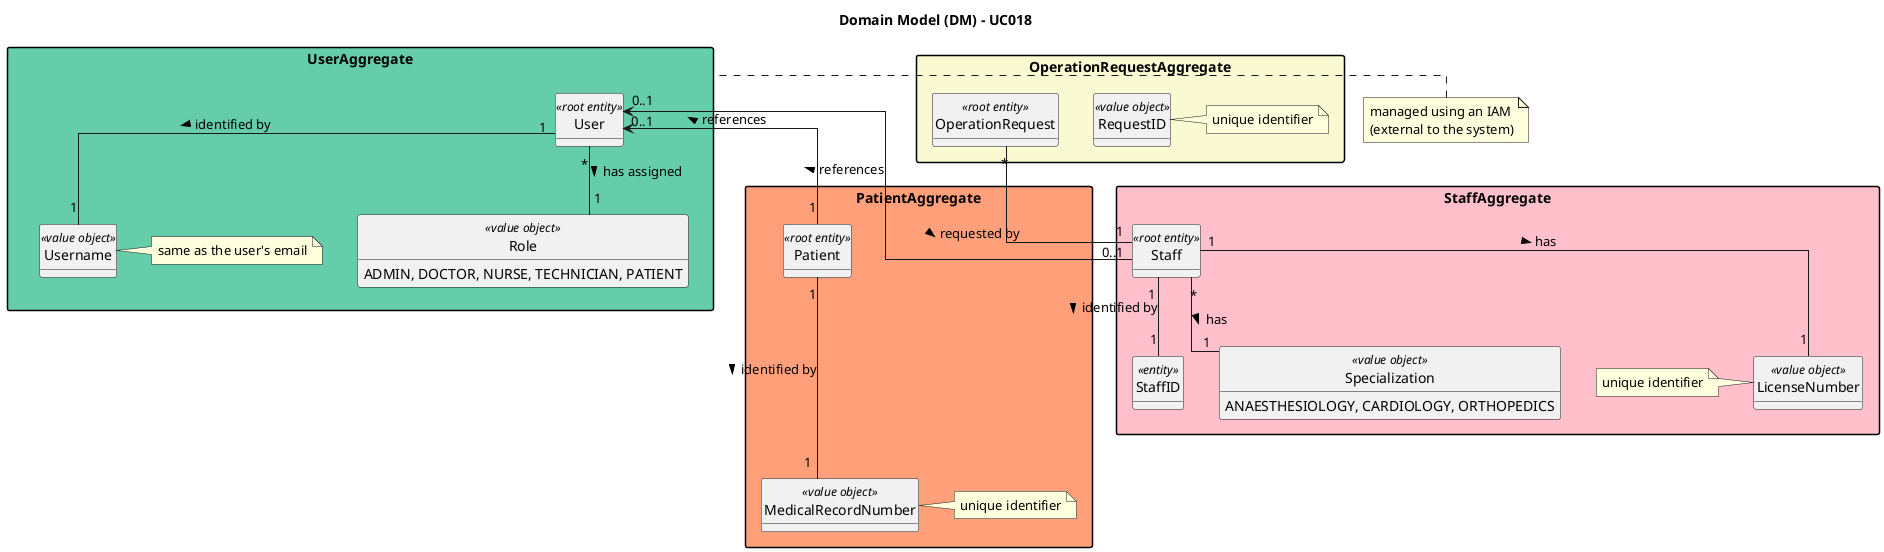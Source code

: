 @startuml "uc018-domain-model"

skinparam packageStyle rectangle
skinparam shadowing false
skinparam classAttributeIconSize 0
skinparam linetype ortho

left to right direction
top to bottom direction

hide methods
hide circle

title Domain Model (DM) - UC018

package UserAggregate #MediumAquaMarine {
  class User <<root entity>>
  class Username <<value object>>
  note right of Username: same as the user's email
  class Role <<value object>> {
    ADMIN, DOCTOR, NURSE, TECHNICIAN, PATIENT
  }
}
note left of UserAggregate: managed using an IAM\n(external to the system)

package PatientAggregate #LightSalmon {
  class Patient <<root entity>>
  class MedicalRecordNumber <<value object>>
  note right of MedicalRecordNumber: unique identifier
}

package StaffAggregate #Pink {
  class Staff <<root entity>>
  class StaffID <<entity>>
  class LicenseNumber <<value object>>
  note left of LicenseNumber: unique identifier
  class Specialization <<value object>> {
    ANAESTHESIOLOGY, CARDIOLOGY, ORTHOPEDICS
  }
}

package OperationRequestAggregate #LightGoldenRodYellow {
  class OperationRequest <<root entity>>
  class RequestID <<value object>>
  note right of RequestID: unique identifier
}

User "1" -- "1" Username : > identified by
User "*" -- "1" Role : > has assigned

User "0..1" <-- "0..1" Staff : < references
User "0..1" <-- "1" Patient : < references

Patient "1" --- "1" MedicalRecordNumber : > identified by

Staff "1" -- "1" StaffID : > identified by
Staff "1" -- "1" LicenseNumber : > has
Staff "*" -- "1" Specialization : > has

OperationRequest "*" -- "1" Staff : > requested by
@enduml